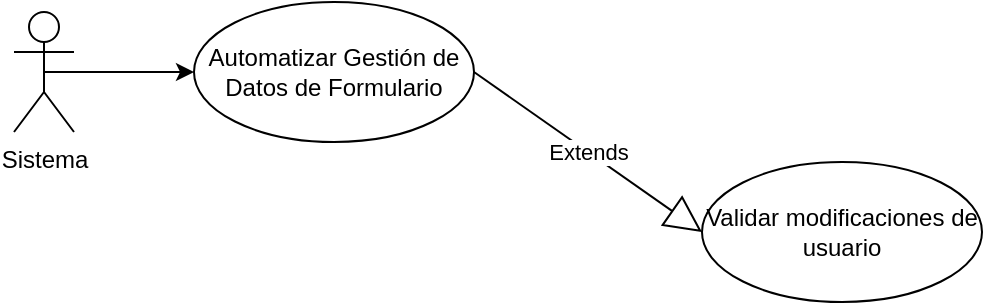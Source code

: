 <mxfile version="27.1.4">
  <diagram name="Página-1" id="ZfuYBb1uDBB9Q9XqHdRm">
    <mxGraphModel grid="1" page="1" gridSize="10" guides="1" tooltips="1" connect="1" arrows="1" fold="1" pageScale="1" pageWidth="827" pageHeight="1169" math="0" shadow="0">
      <root>
        <mxCell id="0" />
        <mxCell id="1" parent="0" />
        <mxCell id="Yd-PNmGyPHTiI_c6fZco-1" style="edgeStyle=orthogonalEdgeStyle;rounded=0;orthogonalLoop=1;jettySize=auto;html=1;exitX=0.5;exitY=0.5;exitDx=0;exitDy=0;exitPerimeter=0;entryX=0;entryY=0.5;entryDx=0;entryDy=0;" edge="1" parent="1" source="Yd-PNmGyPHTiI_c6fZco-2" target="Yd-PNmGyPHTiI_c6fZco-3">
          <mxGeometry relative="1" as="geometry" />
        </mxCell>
        <mxCell id="Yd-PNmGyPHTiI_c6fZco-2" value="Sistema" style="shape=umlActor;verticalLabelPosition=bottom;verticalAlign=top;html=1;" vertex="1" parent="1">
          <mxGeometry x="70" y="445" width="30" height="60" as="geometry" />
        </mxCell>
        <mxCell id="Yd-PNmGyPHTiI_c6fZco-3" value="Automatizar Gestión de Datos de Formulario" style="ellipse;whiteSpace=wrap;html=1;" vertex="1" parent="1">
          <mxGeometry x="160" y="440" width="140" height="70" as="geometry" />
        </mxCell>
        <mxCell id="Yd-PNmGyPHTiI_c6fZco-6" value="Validar modificaciones de usuario" style="ellipse;whiteSpace=wrap;html=1;" vertex="1" parent="1">
          <mxGeometry x="414" y="520" width="140" height="70" as="geometry" />
        </mxCell>
        <mxCell id="Yd-PNmGyPHTiI_c6fZco-10" value="Extends" style="endArrow=block;endSize=16;endFill=0;html=1;rounded=0;exitX=1;exitY=0.5;exitDx=0;exitDy=0;entryX=0;entryY=0.5;entryDx=0;entryDy=0;" edge="1" parent="1" source="Yd-PNmGyPHTiI_c6fZco-3" target="Yd-PNmGyPHTiI_c6fZco-6">
          <mxGeometry width="160" relative="1" as="geometry">
            <mxPoint x="160" y="170" as="sourcePoint" />
            <mxPoint x="320" y="170" as="targetPoint" />
          </mxGeometry>
        </mxCell>
      </root>
    </mxGraphModel>
  </diagram>
</mxfile>
